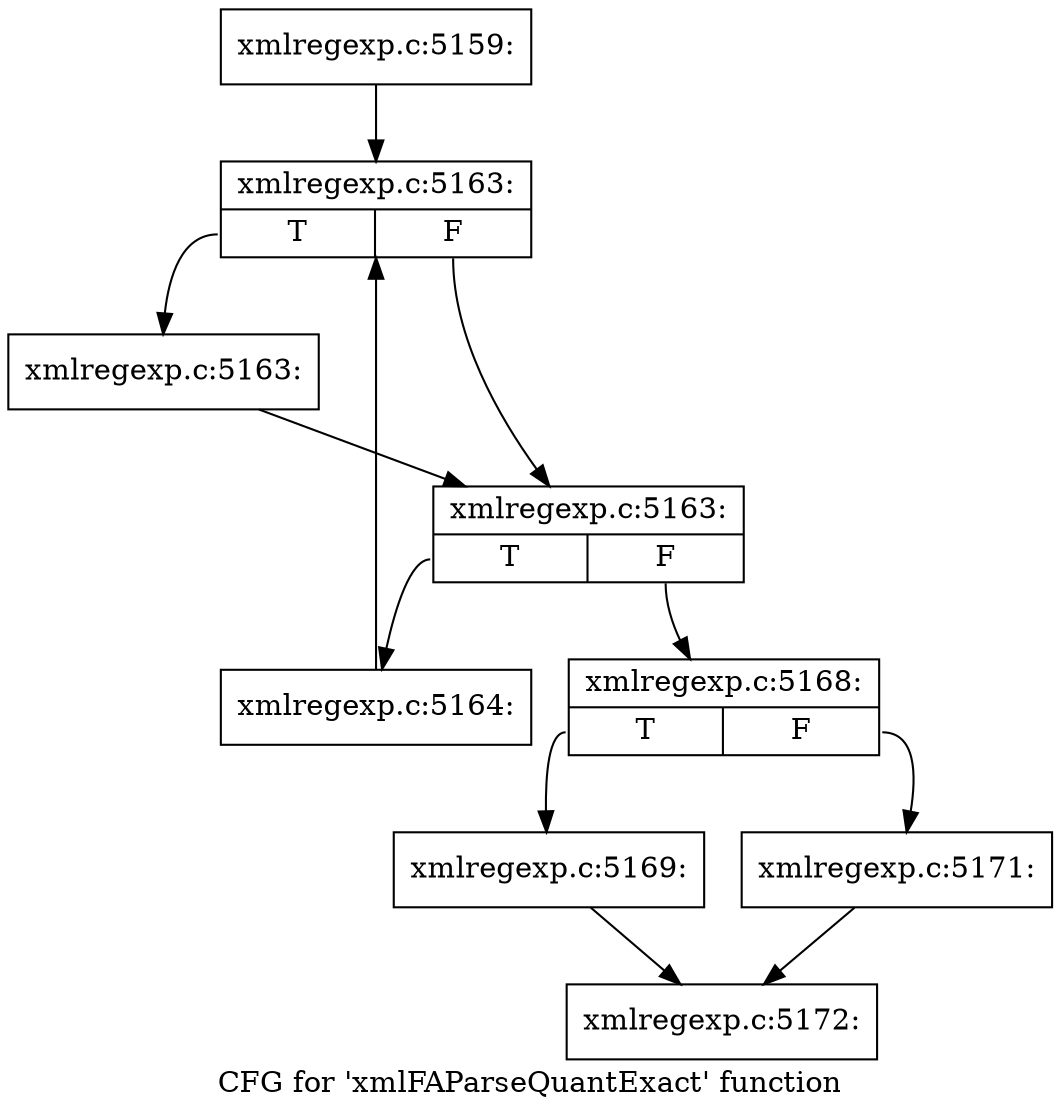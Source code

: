 digraph "CFG for 'xmlFAParseQuantExact' function" {
	label="CFG for 'xmlFAParseQuantExact' function";

	Node0x3b629b0 [shape=record,label="{xmlregexp.c:5159:}"];
	Node0x3b629b0 -> Node0x3b8c060;
	Node0x3b8c060 [shape=record,label="{xmlregexp.c:5163:|{<s0>T|<s1>F}}"];
	Node0x3b8c060:s0 -> Node0x3b8c320;
	Node0x3b8c060:s1 -> Node0x3b8c2d0;
	Node0x3b8c320 [shape=record,label="{xmlregexp.c:5163:}"];
	Node0x3b8c320 -> Node0x3b8c2d0;
	Node0x3b8c2d0 [shape=record,label="{xmlregexp.c:5163:|{<s0>T|<s1>F}}"];
	Node0x3b8c2d0:s0 -> Node0x3b8cb00;
	Node0x3b8c2d0:s1 -> Node0x3b8c250;
	Node0x3b8cb00 [shape=record,label="{xmlregexp.c:5164:}"];
	Node0x3b8cb00 -> Node0x3b8c060;
	Node0x3b8c250 [shape=record,label="{xmlregexp.c:5168:|{<s0>T|<s1>F}}"];
	Node0x3b8c250:s0 -> Node0x3b8d730;
	Node0x3b8c250:s1 -> Node0x3b8d780;
	Node0x3b8d730 [shape=record,label="{xmlregexp.c:5169:}"];
	Node0x3b8d730 -> Node0x3b62f40;
	Node0x3b8d780 [shape=record,label="{xmlregexp.c:5171:}"];
	Node0x3b8d780 -> Node0x3b62f40;
	Node0x3b62f40 [shape=record,label="{xmlregexp.c:5172:}"];
}
